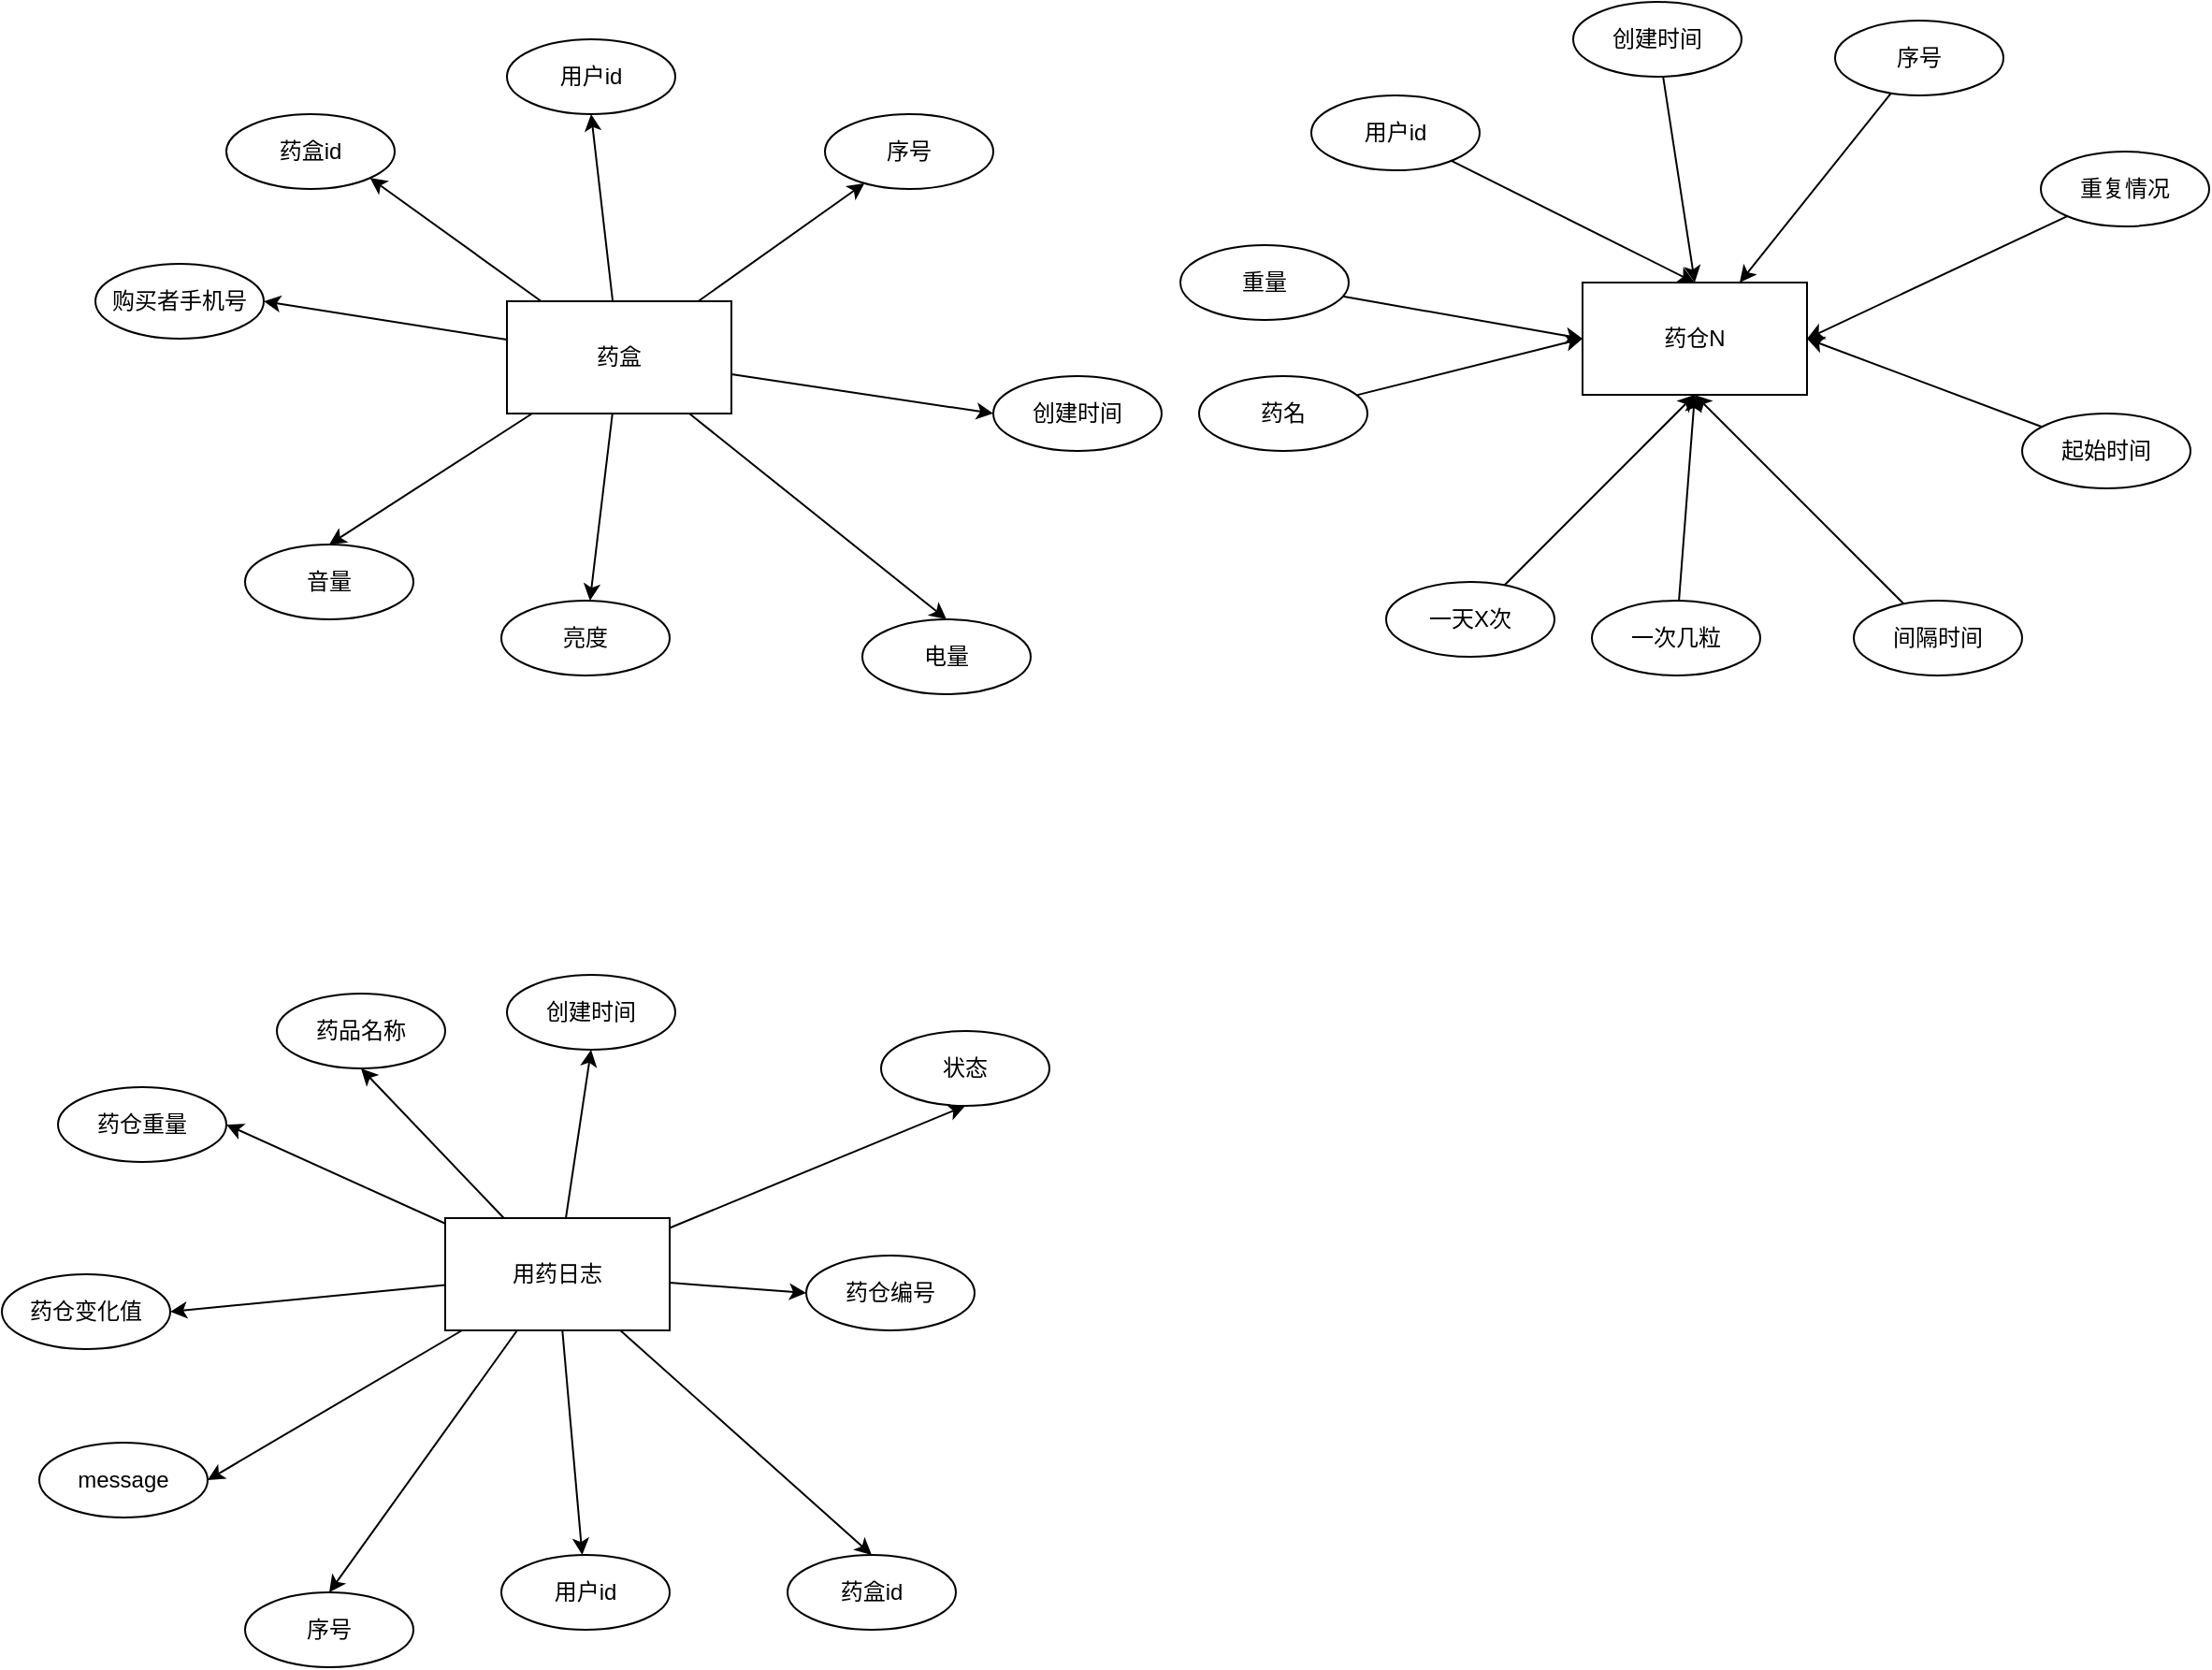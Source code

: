 <mxfile version="22.1.18" type="github">
  <diagram name="第 1 页" id="cKdhumA12I_itok_waJF">
    <mxGraphModel dx="2489" dy="782" grid="1" gridSize="10" guides="1" tooltips="1" connect="1" arrows="1" fold="1" page="1" pageScale="1" pageWidth="827" pageHeight="1169" math="0" shadow="0">
      <root>
        <mxCell id="0" />
        <mxCell id="1" parent="0" />
        <mxCell id="JjgTa37AeF12a5lF8YRA-3" value="药仓N" style="rounded=0;whiteSpace=wrap;html=1;" parent="1" vertex="1">
          <mxGeometry x="95" y="330" width="120" height="60" as="geometry" />
        </mxCell>
        <mxCell id="JjgTa37AeF12a5lF8YRA-16" style="rounded=0;orthogonalLoop=1;jettySize=auto;html=1;entryX=0.5;entryY=0;entryDx=0;entryDy=0;" parent="1" source="JjgTa37AeF12a5lF8YRA-4" target="JjgTa37AeF12a5lF8YRA-3" edge="1">
          <mxGeometry relative="1" as="geometry" />
        </mxCell>
        <mxCell id="JjgTa37AeF12a5lF8YRA-4" value="用户id" style="ellipse;whiteSpace=wrap;html=1;" parent="1" vertex="1">
          <mxGeometry x="-50" y="230" width="90" height="40" as="geometry" />
        </mxCell>
        <mxCell id="JjgTa37AeF12a5lF8YRA-17" style="rounded=0;orthogonalLoop=1;jettySize=auto;html=1;entryX=0.5;entryY=0;entryDx=0;entryDy=0;" parent="1" source="JjgTa37AeF12a5lF8YRA-5" target="JjgTa37AeF12a5lF8YRA-3" edge="1">
          <mxGeometry relative="1" as="geometry" />
        </mxCell>
        <mxCell id="JjgTa37AeF12a5lF8YRA-5" value="创建时间" style="ellipse;whiteSpace=wrap;html=1;" parent="1" vertex="1">
          <mxGeometry x="90" y="180" width="90" height="40" as="geometry" />
        </mxCell>
        <mxCell id="JjgTa37AeF12a5lF8YRA-28" style="rounded=0;orthogonalLoop=1;jettySize=auto;html=1;entryX=0;entryY=0.5;entryDx=0;entryDy=0;" parent="1" source="JjgTa37AeF12a5lF8YRA-7" target="JjgTa37AeF12a5lF8YRA-3" edge="1">
          <mxGeometry relative="1" as="geometry" />
        </mxCell>
        <mxCell id="JjgTa37AeF12a5lF8YRA-7" value="重量" style="ellipse;whiteSpace=wrap;html=1;" parent="1" vertex="1">
          <mxGeometry x="-120" y="310" width="90" height="40" as="geometry" />
        </mxCell>
        <mxCell id="JjgTa37AeF12a5lF8YRA-23" style="rounded=0;orthogonalLoop=1;jettySize=auto;html=1;entryX=0.5;entryY=1;entryDx=0;entryDy=0;" parent="1" source="JjgTa37AeF12a5lF8YRA-8" target="JjgTa37AeF12a5lF8YRA-3" edge="1">
          <mxGeometry relative="1" as="geometry" />
        </mxCell>
        <mxCell id="JjgTa37AeF12a5lF8YRA-8" value="一天X次" style="ellipse;whiteSpace=wrap;html=1;" parent="1" vertex="1">
          <mxGeometry x="-10" y="490" width="90" height="40" as="geometry" />
        </mxCell>
        <mxCell id="JjgTa37AeF12a5lF8YRA-22" style="rounded=0;orthogonalLoop=1;jettySize=auto;html=1;entryX=0.5;entryY=1;entryDx=0;entryDy=0;" parent="1" source="JjgTa37AeF12a5lF8YRA-9" target="JjgTa37AeF12a5lF8YRA-3" edge="1">
          <mxGeometry relative="1" as="geometry" />
        </mxCell>
        <mxCell id="JjgTa37AeF12a5lF8YRA-9" value="一次几粒" style="ellipse;whiteSpace=wrap;html=1;" parent="1" vertex="1">
          <mxGeometry x="100" y="500" width="90" height="40" as="geometry" />
        </mxCell>
        <mxCell id="JjgTa37AeF12a5lF8YRA-21" style="rounded=0;orthogonalLoop=1;jettySize=auto;html=1;entryX=0.5;entryY=1;entryDx=0;entryDy=0;" parent="1" source="JjgTa37AeF12a5lF8YRA-10" target="JjgTa37AeF12a5lF8YRA-3" edge="1">
          <mxGeometry relative="1" as="geometry" />
        </mxCell>
        <mxCell id="JjgTa37AeF12a5lF8YRA-10" value="间隔时间" style="ellipse;whiteSpace=wrap;html=1;" parent="1" vertex="1">
          <mxGeometry x="240" y="500" width="90" height="40" as="geometry" />
        </mxCell>
        <mxCell id="JjgTa37AeF12a5lF8YRA-20" style="rounded=0;orthogonalLoop=1;jettySize=auto;html=1;entryX=1;entryY=0.5;entryDx=0;entryDy=0;" parent="1" source="JjgTa37AeF12a5lF8YRA-11" target="JjgTa37AeF12a5lF8YRA-3" edge="1">
          <mxGeometry relative="1" as="geometry" />
        </mxCell>
        <mxCell id="JjgTa37AeF12a5lF8YRA-11" value="起始时间" style="ellipse;whiteSpace=wrap;html=1;" parent="1" vertex="1">
          <mxGeometry x="330" y="400" width="90" height="40" as="geometry" />
        </mxCell>
        <mxCell id="JjgTa37AeF12a5lF8YRA-19" style="rounded=0;orthogonalLoop=1;jettySize=auto;html=1;entryX=1;entryY=0.5;entryDx=0;entryDy=0;" parent="1" source="JjgTa37AeF12a5lF8YRA-12" target="JjgTa37AeF12a5lF8YRA-3" edge="1">
          <mxGeometry relative="1" as="geometry" />
        </mxCell>
        <mxCell id="JjgTa37AeF12a5lF8YRA-12" value="重复情况" style="ellipse;whiteSpace=wrap;html=1;" parent="1" vertex="1">
          <mxGeometry x="340" y="260" width="90" height="40" as="geometry" />
        </mxCell>
        <mxCell id="JjgTa37AeF12a5lF8YRA-25" style="rounded=0;orthogonalLoop=1;jettySize=auto;html=1;entryX=0;entryY=0.5;entryDx=0;entryDy=0;" parent="1" source="JjgTa37AeF12a5lF8YRA-13" target="JjgTa37AeF12a5lF8YRA-3" edge="1">
          <mxGeometry relative="1" as="geometry" />
        </mxCell>
        <mxCell id="JjgTa37AeF12a5lF8YRA-13" value="药名" style="ellipse;whiteSpace=wrap;html=1;" parent="1" vertex="1">
          <mxGeometry x="-110" y="380" width="90" height="40" as="geometry" />
        </mxCell>
        <mxCell id="DZomyFcMi4fHuvKeKVD6-15" style="rounded=0;orthogonalLoop=1;jettySize=auto;html=1;entryX=0.5;entryY=1;entryDx=0;entryDy=0;" parent="1" source="DZomyFcMi4fHuvKeKVD6-2" target="DZomyFcMi4fHuvKeKVD6-3" edge="1">
          <mxGeometry relative="1" as="geometry" />
        </mxCell>
        <mxCell id="DZomyFcMi4fHuvKeKVD6-16" style="rounded=0;orthogonalLoop=1;jettySize=auto;html=1;entryX=0;entryY=0.5;entryDx=0;entryDy=0;" parent="1" source="DZomyFcMi4fHuvKeKVD6-2" target="DZomyFcMi4fHuvKeKVD6-12" edge="1">
          <mxGeometry relative="1" as="geometry">
            <mxPoint x="-286.985" y="392.803" as="targetPoint" />
          </mxGeometry>
        </mxCell>
        <mxCell id="DZomyFcMi4fHuvKeKVD6-17" style="rounded=0;orthogonalLoop=1;jettySize=auto;html=1;entryX=0.5;entryY=0;entryDx=0;entryDy=0;" parent="1" source="DZomyFcMi4fHuvKeKVD6-2" target="DZomyFcMi4fHuvKeKVD6-10" edge="1">
          <mxGeometry relative="1" as="geometry">
            <mxPoint x="-290" y="500" as="targetPoint" />
          </mxGeometry>
        </mxCell>
        <mxCell id="DZomyFcMi4fHuvKeKVD6-18" style="rounded=0;orthogonalLoop=1;jettySize=auto;html=1;" parent="1" source="DZomyFcMi4fHuvKeKVD6-2" target="DZomyFcMi4fHuvKeKVD6-13" edge="1">
          <mxGeometry relative="1" as="geometry" />
        </mxCell>
        <mxCell id="DZomyFcMi4fHuvKeKVD6-19" style="rounded=0;orthogonalLoop=1;jettySize=auto;html=1;entryX=0.5;entryY=0;entryDx=0;entryDy=0;" parent="1" source="DZomyFcMi4fHuvKeKVD6-2" target="DZomyFcMi4fHuvKeKVD6-9" edge="1">
          <mxGeometry relative="1" as="geometry" />
        </mxCell>
        <mxCell id="DZomyFcMi4fHuvKeKVD6-20" style="rounded=0;orthogonalLoop=1;jettySize=auto;html=1;entryX=1;entryY=0.5;entryDx=0;entryDy=0;" parent="1" source="DZomyFcMi4fHuvKeKVD6-2" target="DZomyFcMi4fHuvKeKVD6-4" edge="1">
          <mxGeometry relative="1" as="geometry">
            <mxPoint x="-590" y="340" as="targetPoint" />
          </mxGeometry>
        </mxCell>
        <mxCell id="DZomyFcMi4fHuvKeKVD6-21" style="rounded=0;orthogonalLoop=1;jettySize=auto;html=1;entryX=1;entryY=1;entryDx=0;entryDy=0;" parent="1" source="DZomyFcMi4fHuvKeKVD6-2" target="DZomyFcMi4fHuvKeKVD6-8" edge="1">
          <mxGeometry relative="1" as="geometry" />
        </mxCell>
        <mxCell id="-0LPwhqSW8rv4k6iT90b-4" style="rounded=0;orthogonalLoop=1;jettySize=auto;html=1;" edge="1" parent="1" source="DZomyFcMi4fHuvKeKVD6-2" target="-0LPwhqSW8rv4k6iT90b-3">
          <mxGeometry relative="1" as="geometry" />
        </mxCell>
        <mxCell id="DZomyFcMi4fHuvKeKVD6-2" value="药盒" style="rounded=0;whiteSpace=wrap;html=1;" parent="1" vertex="1">
          <mxGeometry x="-480" y="340" width="120" height="60" as="geometry" />
        </mxCell>
        <mxCell id="DZomyFcMi4fHuvKeKVD6-3" value="用户id" style="ellipse;whiteSpace=wrap;html=1;" parent="1" vertex="1">
          <mxGeometry x="-480" y="200" width="90" height="40" as="geometry" />
        </mxCell>
        <mxCell id="DZomyFcMi4fHuvKeKVD6-4" value="购买者手机号" style="ellipse;whiteSpace=wrap;html=1;" parent="1" vertex="1">
          <mxGeometry x="-700" y="320" width="90" height="40" as="geometry" />
        </mxCell>
        <mxCell id="DZomyFcMi4fHuvKeKVD6-8" value="药盒id" style="ellipse;whiteSpace=wrap;html=1;" parent="1" vertex="1">
          <mxGeometry x="-630" y="240" width="90" height="40" as="geometry" />
        </mxCell>
        <mxCell id="DZomyFcMi4fHuvKeKVD6-9" value="音量" style="ellipse;whiteSpace=wrap;html=1;" parent="1" vertex="1">
          <mxGeometry x="-620" y="470" width="90" height="40" as="geometry" />
        </mxCell>
        <mxCell id="DZomyFcMi4fHuvKeKVD6-10" value="电量" style="ellipse;whiteSpace=wrap;html=1;" parent="1" vertex="1">
          <mxGeometry x="-290" y="510" width="90" height="40" as="geometry" />
        </mxCell>
        <mxCell id="DZomyFcMi4fHuvKeKVD6-12" value="创建时间" style="ellipse;whiteSpace=wrap;html=1;" parent="1" vertex="1">
          <mxGeometry x="-220" y="380" width="90" height="40" as="geometry" />
        </mxCell>
        <mxCell id="DZomyFcMi4fHuvKeKVD6-13" value="亮度" style="ellipse;whiteSpace=wrap;html=1;" parent="1" vertex="1">
          <mxGeometry x="-483" y="500" width="90" height="40" as="geometry" />
        </mxCell>
        <mxCell id="-0LPwhqSW8rv4k6iT90b-2" style="rounded=0;orthogonalLoop=1;jettySize=auto;html=1;" edge="1" parent="1" source="-0LPwhqSW8rv4k6iT90b-1" target="JjgTa37AeF12a5lF8YRA-3">
          <mxGeometry relative="1" as="geometry" />
        </mxCell>
        <mxCell id="-0LPwhqSW8rv4k6iT90b-1" value="序号" style="ellipse;whiteSpace=wrap;html=1;" vertex="1" parent="1">
          <mxGeometry x="230" y="190" width="90" height="40" as="geometry" />
        </mxCell>
        <mxCell id="-0LPwhqSW8rv4k6iT90b-3" value="序号" style="ellipse;whiteSpace=wrap;html=1;" vertex="1" parent="1">
          <mxGeometry x="-310" y="240" width="90" height="40" as="geometry" />
        </mxCell>
        <mxCell id="-0LPwhqSW8rv4k6iT90b-16" style="rounded=0;orthogonalLoop=1;jettySize=auto;html=1;entryX=0.5;entryY=1;entryDx=0;entryDy=0;" edge="1" parent="1" source="-0LPwhqSW8rv4k6iT90b-5" target="-0LPwhqSW8rv4k6iT90b-15">
          <mxGeometry relative="1" as="geometry" />
        </mxCell>
        <mxCell id="-0LPwhqSW8rv4k6iT90b-17" style="rounded=0;orthogonalLoop=1;jettySize=auto;html=1;entryX=0.5;entryY=1;entryDx=0;entryDy=0;" edge="1" parent="1" source="-0LPwhqSW8rv4k6iT90b-5" target="-0LPwhqSW8rv4k6iT90b-11">
          <mxGeometry relative="1" as="geometry" />
        </mxCell>
        <mxCell id="-0LPwhqSW8rv4k6iT90b-18" style="rounded=0;orthogonalLoop=1;jettySize=auto;html=1;entryX=0.5;entryY=1;entryDx=0;entryDy=0;" edge="1" parent="1" source="-0LPwhqSW8rv4k6iT90b-5" target="-0LPwhqSW8rv4k6iT90b-10">
          <mxGeometry relative="1" as="geometry" />
        </mxCell>
        <mxCell id="-0LPwhqSW8rv4k6iT90b-20" style="rounded=0;orthogonalLoop=1;jettySize=auto;html=1;entryX=0;entryY=0.5;entryDx=0;entryDy=0;" edge="1" parent="1" source="-0LPwhqSW8rv4k6iT90b-5" target="-0LPwhqSW8rv4k6iT90b-9">
          <mxGeometry relative="1" as="geometry" />
        </mxCell>
        <mxCell id="-0LPwhqSW8rv4k6iT90b-21" style="rounded=0;orthogonalLoop=1;jettySize=auto;html=1;entryX=0.5;entryY=0;entryDx=0;entryDy=0;" edge="1" parent="1" source="-0LPwhqSW8rv4k6iT90b-5" target="-0LPwhqSW8rv4k6iT90b-8">
          <mxGeometry relative="1" as="geometry" />
        </mxCell>
        <mxCell id="-0LPwhqSW8rv4k6iT90b-22" style="rounded=0;orthogonalLoop=1;jettySize=auto;html=1;" edge="1" parent="1" source="-0LPwhqSW8rv4k6iT90b-5" target="-0LPwhqSW8rv4k6iT90b-7">
          <mxGeometry relative="1" as="geometry" />
        </mxCell>
        <mxCell id="-0LPwhqSW8rv4k6iT90b-23" style="rounded=0;orthogonalLoop=1;jettySize=auto;html=1;entryX=0.5;entryY=0;entryDx=0;entryDy=0;" edge="1" parent="1" source="-0LPwhqSW8rv4k6iT90b-5" target="-0LPwhqSW8rv4k6iT90b-6">
          <mxGeometry relative="1" as="geometry" />
        </mxCell>
        <mxCell id="-0LPwhqSW8rv4k6iT90b-24" style="rounded=0;orthogonalLoop=1;jettySize=auto;html=1;entryX=1;entryY=0.5;entryDx=0;entryDy=0;" edge="1" parent="1" source="-0LPwhqSW8rv4k6iT90b-5" target="-0LPwhqSW8rv4k6iT90b-14">
          <mxGeometry relative="1" as="geometry" />
        </mxCell>
        <mxCell id="-0LPwhqSW8rv4k6iT90b-25" style="rounded=0;orthogonalLoop=1;jettySize=auto;html=1;entryX=1;entryY=0.5;entryDx=0;entryDy=0;" edge="1" parent="1" source="-0LPwhqSW8rv4k6iT90b-5" target="-0LPwhqSW8rv4k6iT90b-13">
          <mxGeometry relative="1" as="geometry" />
        </mxCell>
        <mxCell id="-0LPwhqSW8rv4k6iT90b-26" style="rounded=0;orthogonalLoop=1;jettySize=auto;html=1;entryX=1;entryY=0.5;entryDx=0;entryDy=0;" edge="1" parent="1" source="-0LPwhqSW8rv4k6iT90b-5" target="-0LPwhqSW8rv4k6iT90b-12">
          <mxGeometry relative="1" as="geometry" />
        </mxCell>
        <mxCell id="-0LPwhqSW8rv4k6iT90b-5" value="用药日志" style="rounded=0;whiteSpace=wrap;html=1;" vertex="1" parent="1">
          <mxGeometry x="-513" y="830" width="120" height="60" as="geometry" />
        </mxCell>
        <mxCell id="-0LPwhqSW8rv4k6iT90b-6" value="序号&lt;br&gt;" style="ellipse;whiteSpace=wrap;html=1;" vertex="1" parent="1">
          <mxGeometry x="-620" y="1030" width="90" height="40" as="geometry" />
        </mxCell>
        <mxCell id="-0LPwhqSW8rv4k6iT90b-7" value="用户id" style="ellipse;whiteSpace=wrap;html=1;" vertex="1" parent="1">
          <mxGeometry x="-483" y="1010" width="90" height="40" as="geometry" />
        </mxCell>
        <mxCell id="-0LPwhqSW8rv4k6iT90b-8" value="药盒id" style="ellipse;whiteSpace=wrap;html=1;" vertex="1" parent="1">
          <mxGeometry x="-330" y="1010" width="90" height="40" as="geometry" />
        </mxCell>
        <mxCell id="-0LPwhqSW8rv4k6iT90b-9" value="药仓编号" style="ellipse;whiteSpace=wrap;html=1;" vertex="1" parent="1">
          <mxGeometry x="-320" y="850" width="90" height="40" as="geometry" />
        </mxCell>
        <mxCell id="-0LPwhqSW8rv4k6iT90b-10" value="状态" style="ellipse;whiteSpace=wrap;html=1;" vertex="1" parent="1">
          <mxGeometry x="-280" y="730" width="90" height="40" as="geometry" />
        </mxCell>
        <mxCell id="-0LPwhqSW8rv4k6iT90b-11" value="创建时间" style="ellipse;whiteSpace=wrap;html=1;" vertex="1" parent="1">
          <mxGeometry x="-480" y="700" width="90" height="40" as="geometry" />
        </mxCell>
        <mxCell id="-0LPwhqSW8rv4k6iT90b-12" value="药仓重量" style="ellipse;whiteSpace=wrap;html=1;" vertex="1" parent="1">
          <mxGeometry x="-720" y="760" width="90" height="40" as="geometry" />
        </mxCell>
        <mxCell id="-0LPwhqSW8rv4k6iT90b-13" value="药仓变化值" style="ellipse;whiteSpace=wrap;html=1;" vertex="1" parent="1">
          <mxGeometry x="-750" y="860" width="90" height="40" as="geometry" />
        </mxCell>
        <mxCell id="-0LPwhqSW8rv4k6iT90b-14" value="message" style="ellipse;whiteSpace=wrap;html=1;" vertex="1" parent="1">
          <mxGeometry x="-730" y="950" width="90" height="40" as="geometry" />
        </mxCell>
        <mxCell id="-0LPwhqSW8rv4k6iT90b-15" value="药品名称" style="ellipse;whiteSpace=wrap;html=1;" vertex="1" parent="1">
          <mxGeometry x="-603" y="710" width="90" height="40" as="geometry" />
        </mxCell>
      </root>
    </mxGraphModel>
  </diagram>
</mxfile>

